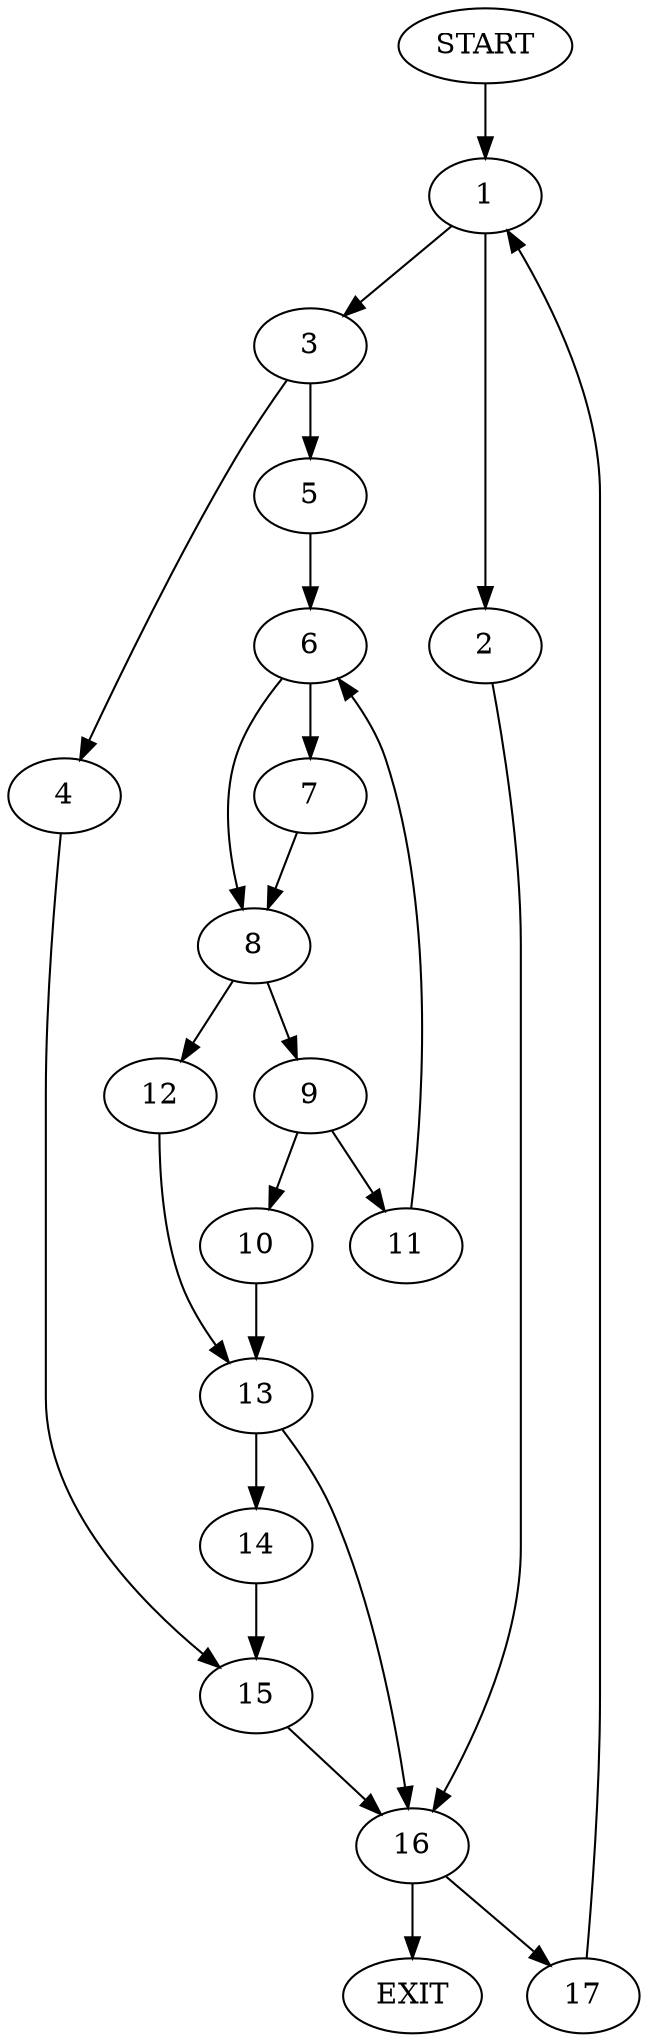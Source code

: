 digraph { 
0 [label="START"];
1;
2;
3;
4;
5;
6;
7;
8;
9;
10;
11;
12;
13;
14;
15;
16;
17;
18[label="EXIT"];
0 -> 1;
1 -> 2;
1 -> 3;
2 -> 16;
3 -> 4;
3 -> 5;
4 -> 15;
5 -> 6;
6 -> 8;
6 -> 7;
7 -> 8;
8 -> 9;
8 -> 12;
9 -> 11;
9 -> 10;
10 -> 13;
11 -> 6;
12 -> 13;
13 -> 16;
13 -> 14;
14 -> 15;
15 -> 16;
16 -> 18;
16 -> 17;
17 -> 1;
}